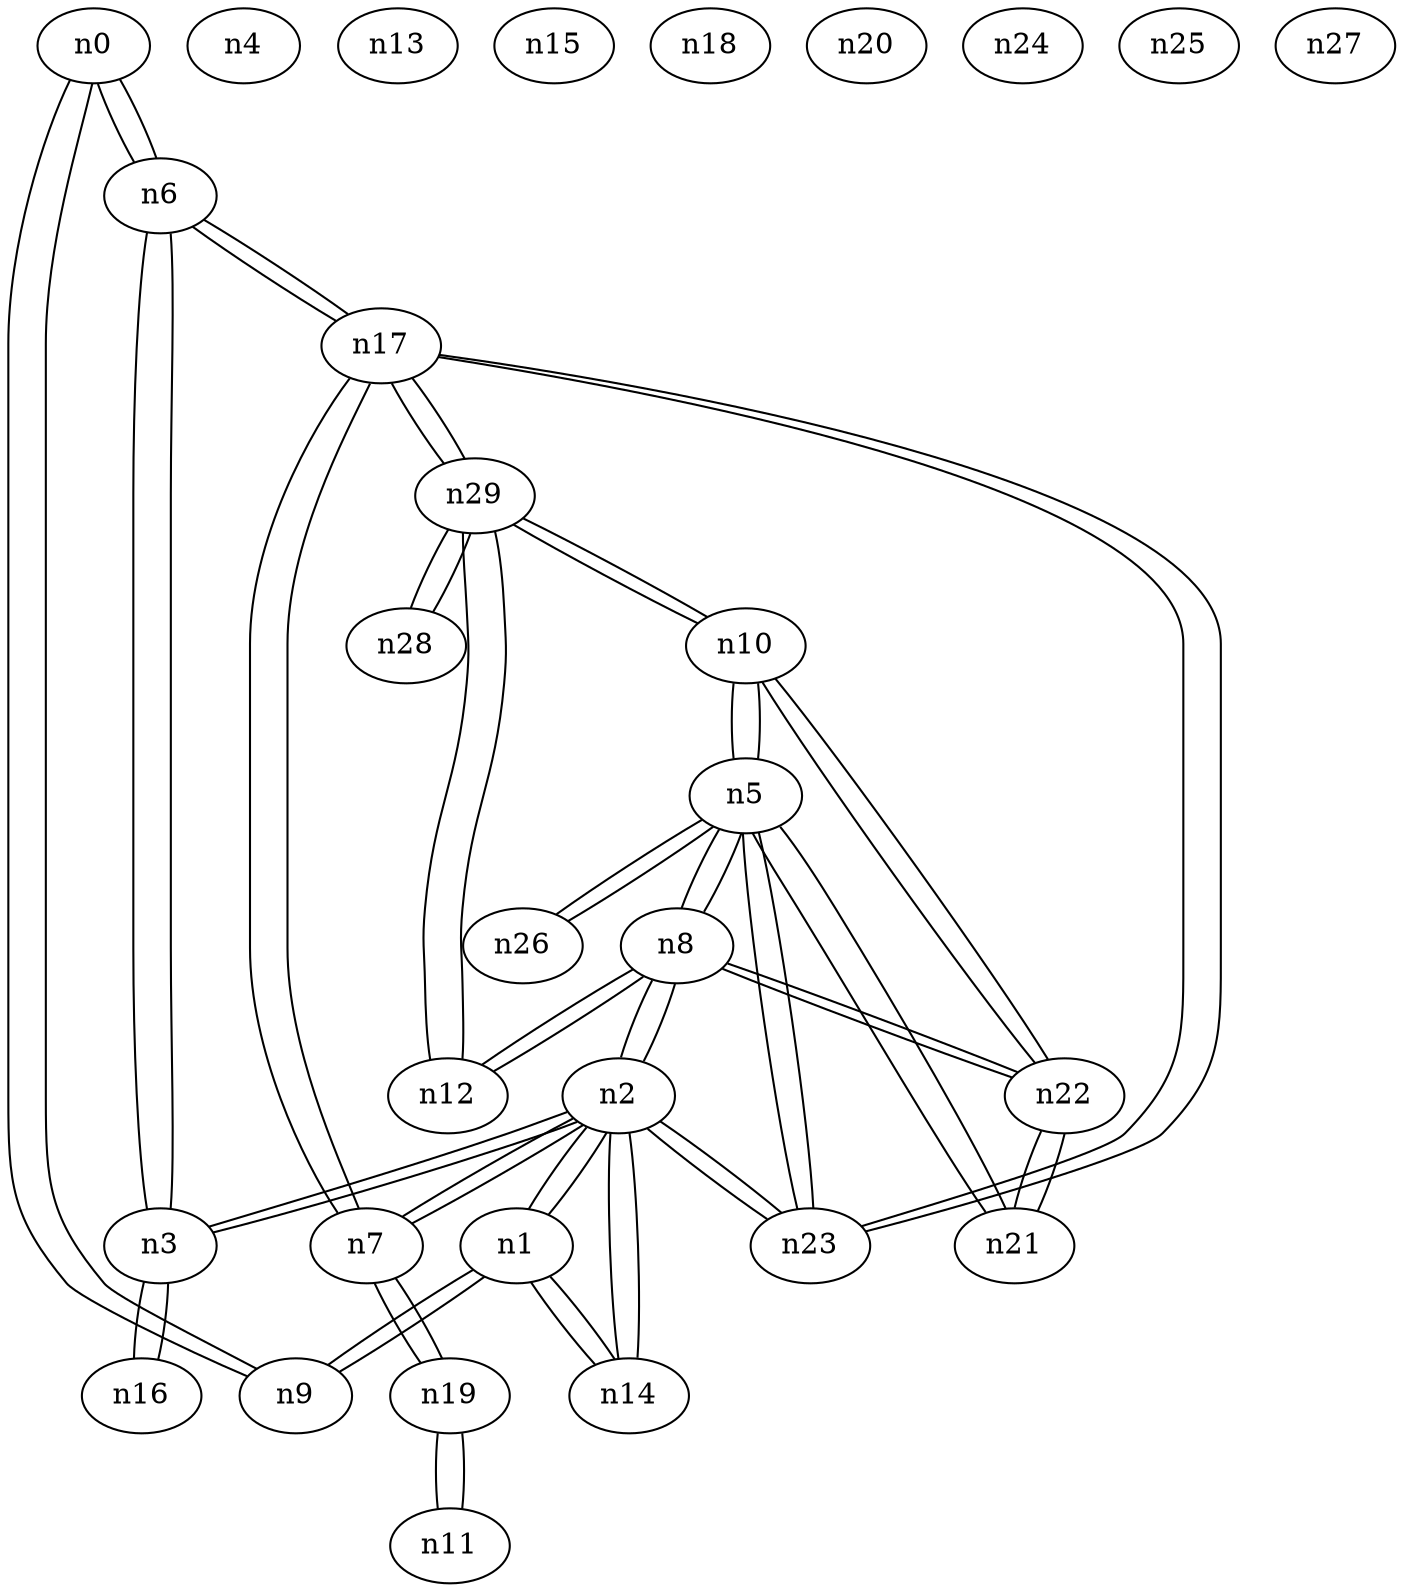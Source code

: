 graph {
n0;
n1;
n2;
n3;
n4;
n5;
n6;
n7;
n8;
n9;
n10;
n11;
n12;
n13;
n14;
n15;
n16;
n17;
n18;
n19;
n20;
n21;
n22;
n23;
n24;
n25;
n26;
n27;
n28;
n29;
n0 -- n9;
n0 -- n6;
n1 -- n9;
n1 -- n14;
n1 -- n2;
n2 -- n8;
n2 -- n23;
n2 -- n14;
n2 -- n7;
n2 -- n3;
n2 -- n1;
n3 -- n6;
n3 -- n2;
n3 -- n16;
n5 -- n8;
n5 -- n23;
n5 -- n21;
n5 -- n10;
n5 -- n26;
n6 -- n17;
n6 -- n0;
n6 -- n3;
n7 -- n17;
n7 -- n19;
n7 -- n2;
n8 -- n22;
n8 -- n5;
n8 -- n2;
n8 -- n12;
n9 -- n0;
n9 -- n1;
n10 -- n22;
n10 -- n29;
n10 -- n5;
n11 -- n19;
n12 -- n8;
n12 -- n29;
n14 -- n1;
n14 -- n2;
n16 -- n3;
n17 -- n23;
n17 -- n29;
n17 -- n6;
n17 -- n7;
n19 -- n7;
n19 -- n11;
n21 -- n22;
n21 -- n5;
n22 -- n8;
n22 -- n21;
n22 -- n10;
n23 -- n17;
n23 -- n5;
n23 -- n2;
n26 -- n5;
n28 -- n29;
n29 -- n17;
n29 -- n28;
n29 -- n10;
n29 -- n12;
}
